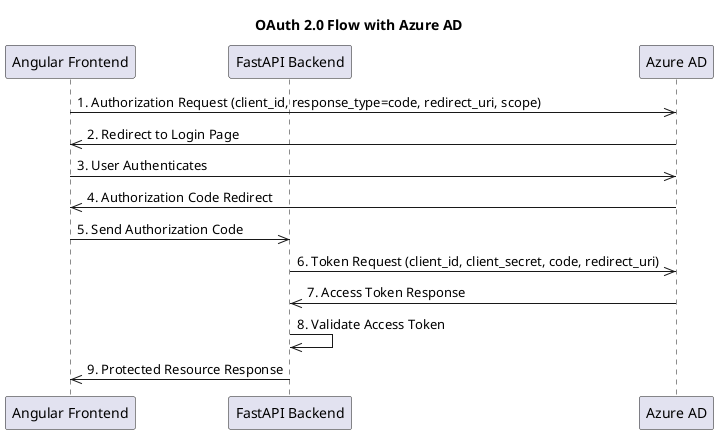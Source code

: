 @startuml
title OAuth 2.0 Flow with Azure AD

participant AngularFrontend as "Angular Frontend"
participant FastAPIBackend as "FastAPI Backend"
participant AzureAD as "Azure AD"

AngularFrontend->>AzureAD: 1. Authorization Request (client_id, response_type=code, redirect_uri, scope)
AzureAD->>AngularFrontend: 2. Redirect to Login Page

AngularFrontend->>AzureAD: 3. User Authenticates
AzureAD->>AngularFrontend: 4. Authorization Code Redirect

AngularFrontend->>FastAPIBackend: 5. Send Authorization Code
FastAPIBackend->>AzureAD: 6. Token Request (client_id, client_secret, code, redirect_uri)
AzureAD->>FastAPIBackend: 7. Access Token Response

FastAPIBackend->>FastAPIBackend: 8. Validate Access Token
FastAPIBackend->>AngularFrontend: 9. Protected Resource Response

@enduml